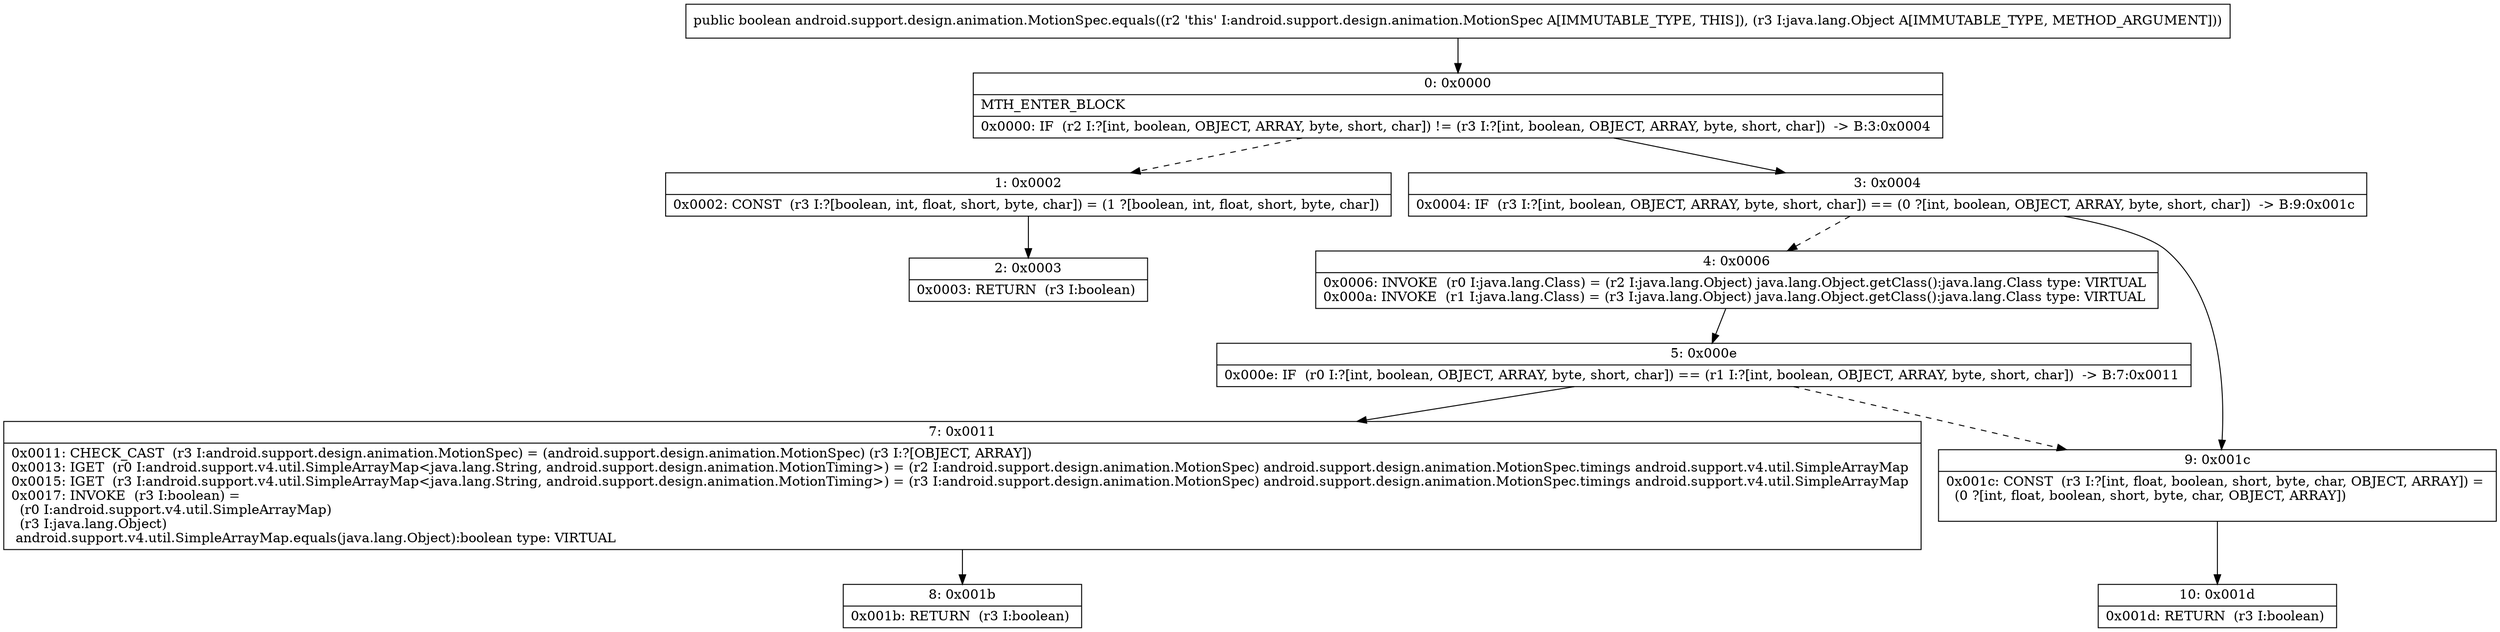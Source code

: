 digraph "CFG forandroid.support.design.animation.MotionSpec.equals(Ljava\/lang\/Object;)Z" {
Node_0 [shape=record,label="{0\:\ 0x0000|MTH_ENTER_BLOCK\l|0x0000: IF  (r2 I:?[int, boolean, OBJECT, ARRAY, byte, short, char]) != (r3 I:?[int, boolean, OBJECT, ARRAY, byte, short, char])  \-\> B:3:0x0004 \l}"];
Node_1 [shape=record,label="{1\:\ 0x0002|0x0002: CONST  (r3 I:?[boolean, int, float, short, byte, char]) = (1 ?[boolean, int, float, short, byte, char]) \l}"];
Node_2 [shape=record,label="{2\:\ 0x0003|0x0003: RETURN  (r3 I:boolean) \l}"];
Node_3 [shape=record,label="{3\:\ 0x0004|0x0004: IF  (r3 I:?[int, boolean, OBJECT, ARRAY, byte, short, char]) == (0 ?[int, boolean, OBJECT, ARRAY, byte, short, char])  \-\> B:9:0x001c \l}"];
Node_4 [shape=record,label="{4\:\ 0x0006|0x0006: INVOKE  (r0 I:java.lang.Class) = (r2 I:java.lang.Object) java.lang.Object.getClass():java.lang.Class type: VIRTUAL \l0x000a: INVOKE  (r1 I:java.lang.Class) = (r3 I:java.lang.Object) java.lang.Object.getClass():java.lang.Class type: VIRTUAL \l}"];
Node_5 [shape=record,label="{5\:\ 0x000e|0x000e: IF  (r0 I:?[int, boolean, OBJECT, ARRAY, byte, short, char]) == (r1 I:?[int, boolean, OBJECT, ARRAY, byte, short, char])  \-\> B:7:0x0011 \l}"];
Node_7 [shape=record,label="{7\:\ 0x0011|0x0011: CHECK_CAST  (r3 I:android.support.design.animation.MotionSpec) = (android.support.design.animation.MotionSpec) (r3 I:?[OBJECT, ARRAY]) \l0x0013: IGET  (r0 I:android.support.v4.util.SimpleArrayMap\<java.lang.String, android.support.design.animation.MotionTiming\>) = (r2 I:android.support.design.animation.MotionSpec) android.support.design.animation.MotionSpec.timings android.support.v4.util.SimpleArrayMap \l0x0015: IGET  (r3 I:android.support.v4.util.SimpleArrayMap\<java.lang.String, android.support.design.animation.MotionTiming\>) = (r3 I:android.support.design.animation.MotionSpec) android.support.design.animation.MotionSpec.timings android.support.v4.util.SimpleArrayMap \l0x0017: INVOKE  (r3 I:boolean) = \l  (r0 I:android.support.v4.util.SimpleArrayMap)\l  (r3 I:java.lang.Object)\l android.support.v4.util.SimpleArrayMap.equals(java.lang.Object):boolean type: VIRTUAL \l}"];
Node_8 [shape=record,label="{8\:\ 0x001b|0x001b: RETURN  (r3 I:boolean) \l}"];
Node_9 [shape=record,label="{9\:\ 0x001c|0x001c: CONST  (r3 I:?[int, float, boolean, short, byte, char, OBJECT, ARRAY]) = \l  (0 ?[int, float, boolean, short, byte, char, OBJECT, ARRAY])\l \l}"];
Node_10 [shape=record,label="{10\:\ 0x001d|0x001d: RETURN  (r3 I:boolean) \l}"];
MethodNode[shape=record,label="{public boolean android.support.design.animation.MotionSpec.equals((r2 'this' I:android.support.design.animation.MotionSpec A[IMMUTABLE_TYPE, THIS]), (r3 I:java.lang.Object A[IMMUTABLE_TYPE, METHOD_ARGUMENT])) }"];
MethodNode -> Node_0;
Node_0 -> Node_1[style=dashed];
Node_0 -> Node_3;
Node_1 -> Node_2;
Node_3 -> Node_4[style=dashed];
Node_3 -> Node_9;
Node_4 -> Node_5;
Node_5 -> Node_7;
Node_5 -> Node_9[style=dashed];
Node_7 -> Node_8;
Node_9 -> Node_10;
}

